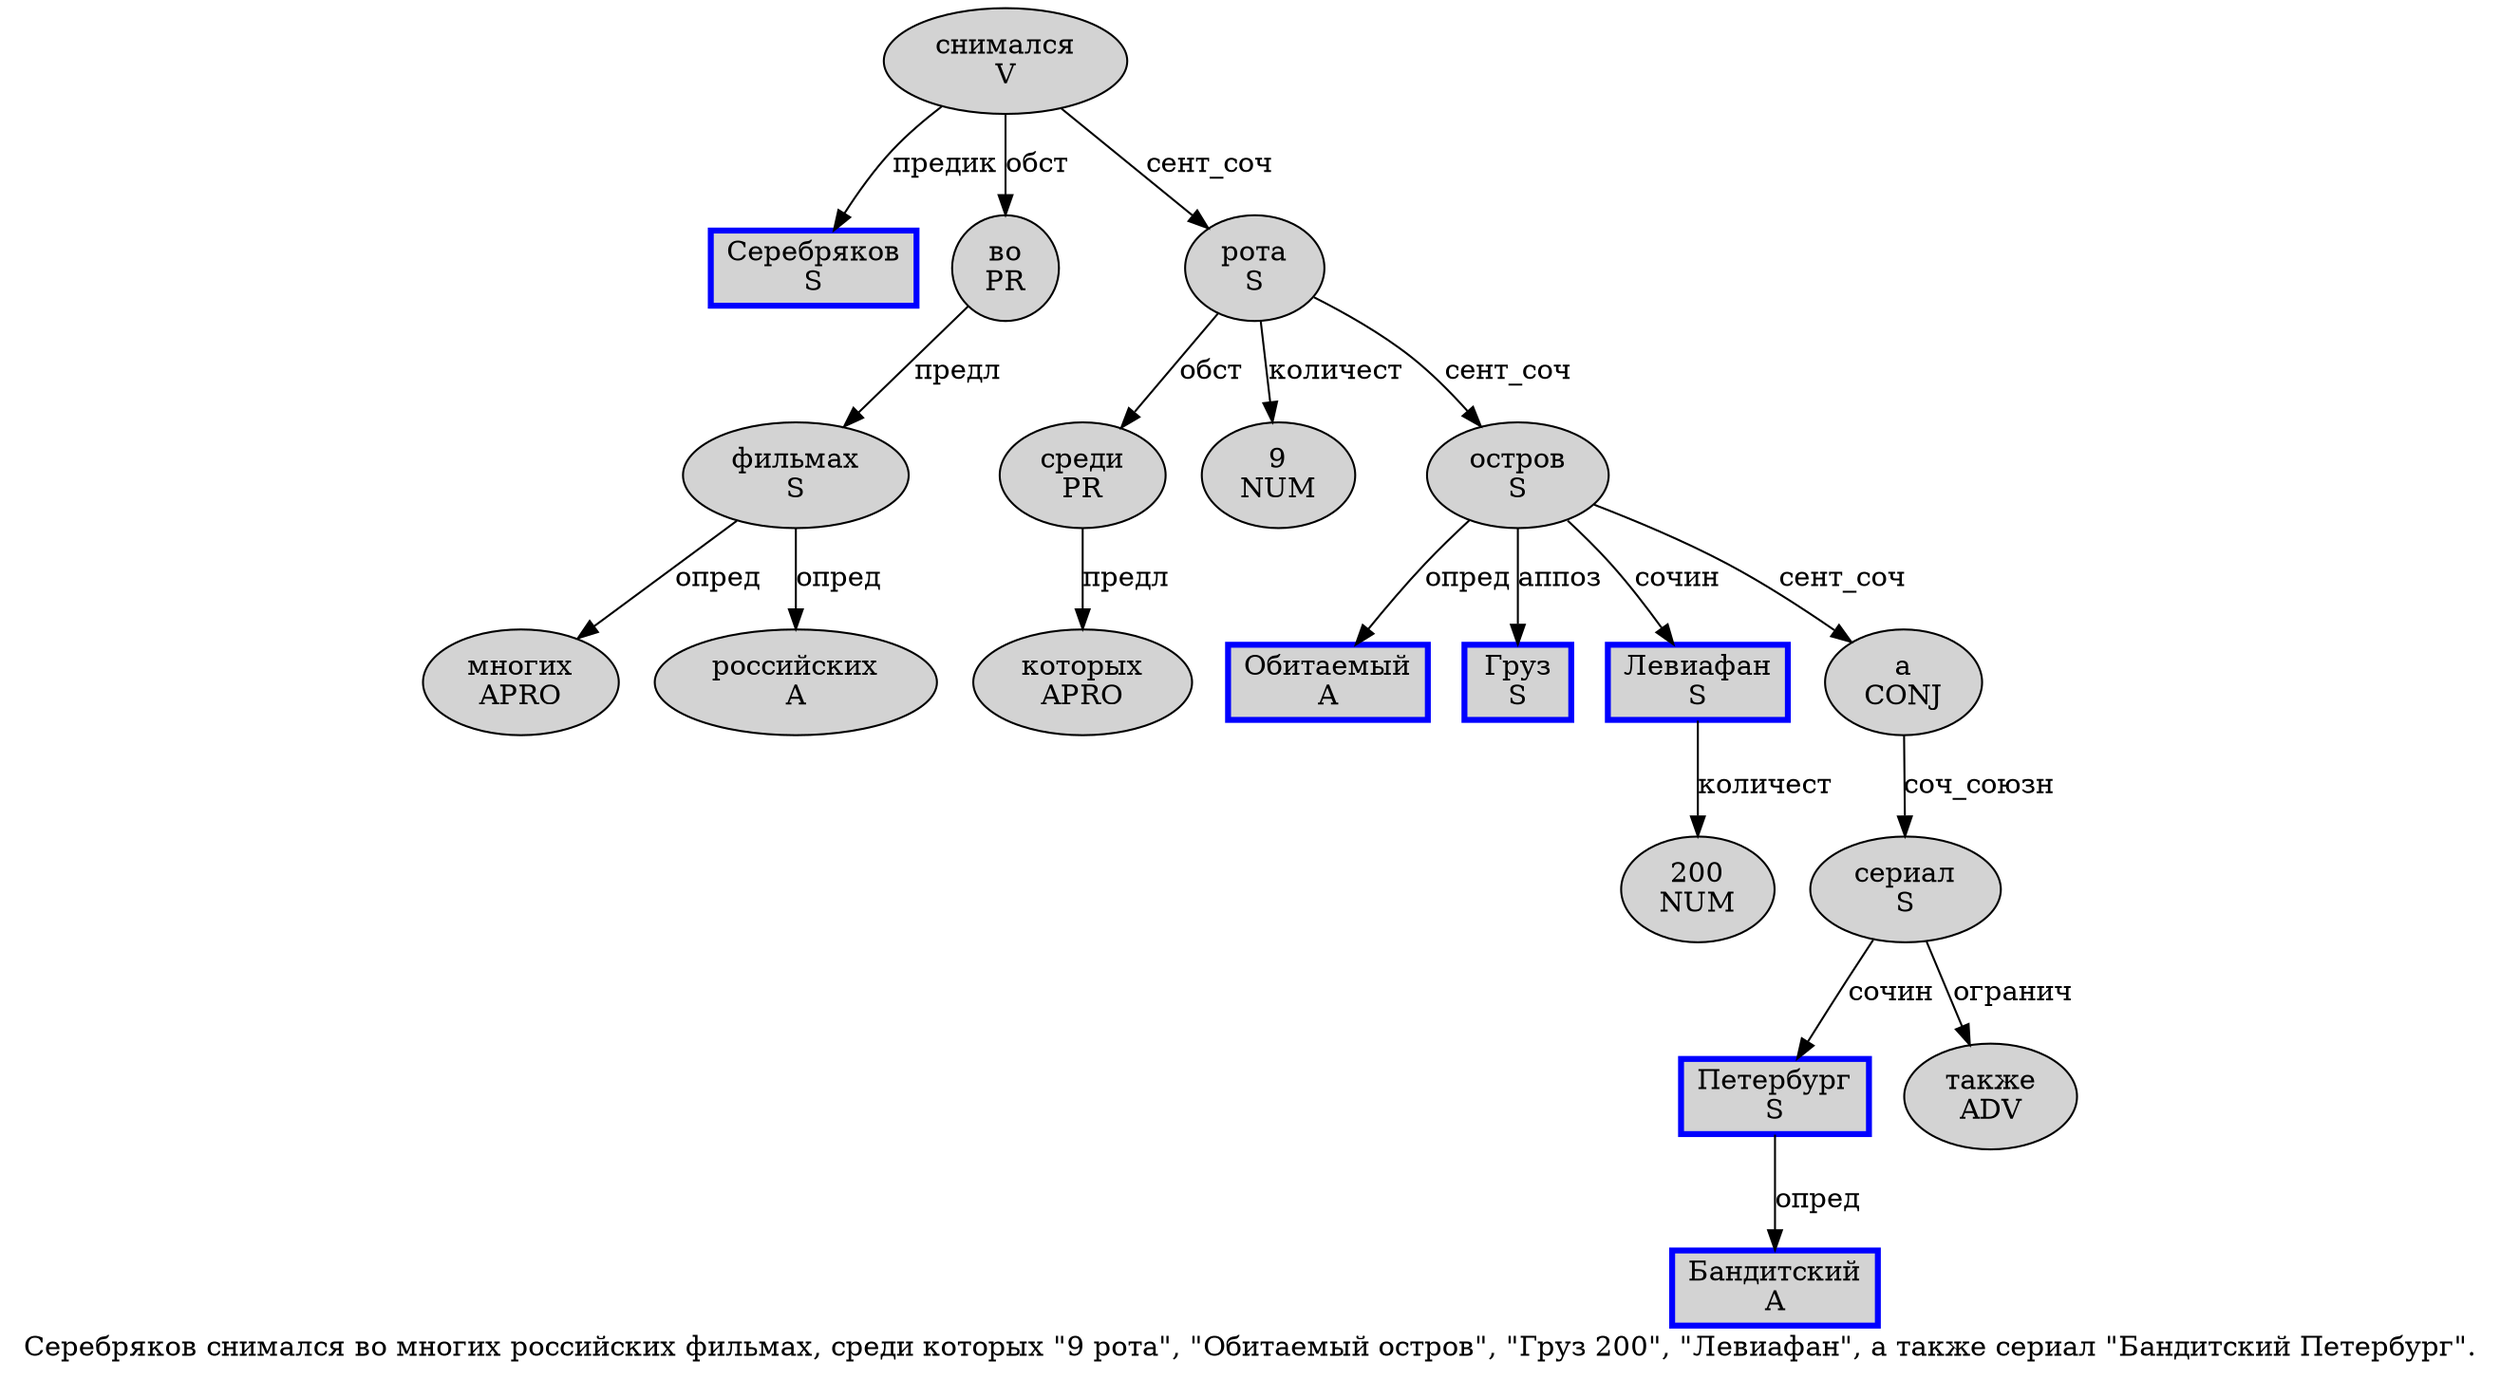 digraph SENTENCE_1532 {
	graph [label="Серебряков снимался во многих российских фильмах, среди которых \"9 рота\", \"Обитаемый остров\", \"Груз 200\", \"Левиафан\", а также сериал \"Бандитский Петербург\"."]
	node [style=filled]
		0 [label="Серебряков
S" color=blue fillcolor=lightgray penwidth=3 shape=box]
		1 [label="снимался
V" color="" fillcolor=lightgray penwidth=1 shape=ellipse]
		2 [label="во
PR" color="" fillcolor=lightgray penwidth=1 shape=ellipse]
		3 [label="многих
APRO" color="" fillcolor=lightgray penwidth=1 shape=ellipse]
		4 [label="российских
A" color="" fillcolor=lightgray penwidth=1 shape=ellipse]
		5 [label="фильмах
S" color="" fillcolor=lightgray penwidth=1 shape=ellipse]
		32 [label="Бандитский
A" color=blue fillcolor=lightgray penwidth=3 shape=box]
		7 [label="среди
PR" color="" fillcolor=lightgray penwidth=1 shape=ellipse]
		8 [label="которых
APRO" color="" fillcolor=lightgray penwidth=1 shape=ellipse]
		33 [label="Петербург
S" color=blue fillcolor=lightgray penwidth=3 shape=box]
		10 [label="9
NUM" color="" fillcolor=lightgray penwidth=1 shape=ellipse]
		11 [label="рота
S" color="" fillcolor=lightgray penwidth=1 shape=ellipse]
		15 [label="Обитаемый
A" color=blue fillcolor=lightgray penwidth=3 shape=box]
		16 [label="остров
S" color="" fillcolor=lightgray penwidth=1 shape=ellipse]
		20 [label="Груз
S" color=blue fillcolor=lightgray penwidth=3 shape=box]
		21 [label="200
NUM" color="" fillcolor=lightgray penwidth=1 shape=ellipse]
		25 [label="Левиафан
S" color=blue fillcolor=lightgray penwidth=3 shape=box]
		28 [label="а
CONJ" color="" fillcolor=lightgray penwidth=1 shape=ellipse]
		29 [label="также
ADV" color="" fillcolor=lightgray penwidth=1 shape=ellipse]
		30 [label="сериал
S" color="" fillcolor=lightgray penwidth=1 shape=ellipse]
			28 -> 30 [label="соч_союзн"]
			25 -> 21 [label="количест"]
			1 -> 0 [label="предик"]
			1 -> 2 [label="обст"]
			1 -> 11 [label="сент_соч"]
			7 -> 8 [label="предл"]
			16 -> 15 [label="опред"]
			16 -> 20 [label="аппоз"]
			16 -> 25 [label="сочин"]
			16 -> 28 [label="сент_соч"]
			33 -> 32 [label="опред"]
			30 -> 29 [label="огранич"]
			30 -> 33 [label="сочин"]
			11 -> 7 [label="обст"]
			11 -> 10 [label="количест"]
			11 -> 16 [label="сент_соч"]
			5 -> 3 [label="опред"]
			5 -> 4 [label="опред"]
			2 -> 5 [label="предл"]
}